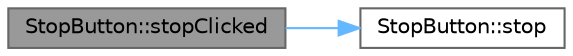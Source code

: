 digraph "StopButton::stopClicked"
{
 // LATEX_PDF_SIZE
  bgcolor="transparent";
  edge [fontname=Helvetica,fontsize=10,labelfontname=Helvetica,labelfontsize=10];
  node [fontname=Helvetica,fontsize=10,shape=box,height=0.2,width=0.4];
  rankdir="LR";
  Node1 [id="Node000001",label="StopButton::stopClicked",height=0.2,width=0.4,color="gray40", fillcolor="grey60", style="filled", fontcolor="black",tooltip="Slot function called when the stop button is clicked. Emits the stop signal."];
  Node1 -> Node2 [id="edge1_Node000001_Node000002",color="steelblue1",style="solid",tooltip=" "];
  Node2 [id="Node000002",label="StopButton::stop",height=0.2,width=0.4,color="grey40", fillcolor="white", style="filled",URL="$class_stop_button.html#a814694a4fa4f9a5326aadfec8ddcaed5",tooltip="Signal emitted when the stop button is clicked."];
}
